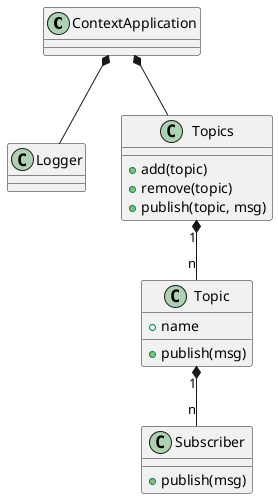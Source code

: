 @startuml

class ContextApplication {}

class Logger {}
class Topics {
    + add(topic)
    + remove(topic)
    + publish(topic, msg)
}

class Topic {
    + name
    + publish(msg)
}

class Subscriber {
    + publish(msg)
}

ContextApplication *-down- Logger
ContextApplication *-down- Topics
Topics "1" *-down- "n" Topic
Topic "1" *-down- "n" Subscriber

@enduml